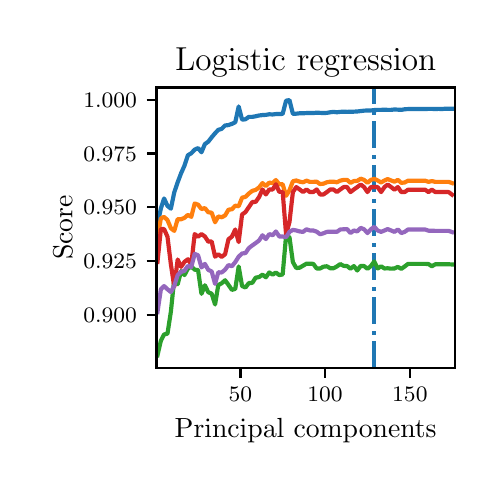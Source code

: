 \begingroup%
\makeatletter%
\begin{pgfpicture}%
\pgfpathrectangle{\pgfpointorigin}{\pgfqpoint{2.235in}{2.175in}}%
\pgfusepath{use as bounding box, clip}%
\begin{pgfscope}%
\pgfsetbuttcap%
\pgfsetmiterjoin%
\pgfsetlinewidth{0.0pt}%
\definecolor{currentstroke}{rgb}{1.0,1.0,1.0}%
\pgfsetstrokecolor{currentstroke}%
\pgfsetstrokeopacity{0.0}%
\pgfsetdash{}{0pt}%
\pgfpathmoveto{\pgfqpoint{-0.0in}{-0.0in}}%
\pgfpathlineto{\pgfqpoint{2.235in}{-0.0in}}%
\pgfpathlineto{\pgfqpoint{2.235in}{2.175in}}%
\pgfpathlineto{\pgfqpoint{-0.0in}{2.175in}}%
\pgfpathclose%
\pgfusepath{}%
\end{pgfscope}%
\begin{pgfscope}%
\pgfsetbuttcap%
\pgfsetmiterjoin%
\definecolor{currentfill}{rgb}{1.0,1.0,1.0}%
\pgfsetfillcolor{currentfill}%
\pgfsetlinewidth{0.0pt}%
\definecolor{currentstroke}{rgb}{0.0,0.0,0.0}%
\pgfsetstrokecolor{currentstroke}%
\pgfsetstrokeopacity{0.0}%
\pgfsetdash{}{0pt}%
\pgfpathmoveto{\pgfqpoint{0.644in}{0.474in}}%
\pgfpathlineto{\pgfqpoint{2.135in}{0.474in}}%
\pgfpathlineto{\pgfqpoint{2.135in}{1.876in}}%
\pgfpathlineto{\pgfqpoint{0.644in}{1.876in}}%
\pgfpathclose%
\pgfusepath{fill}%
\end{pgfscope}%
\begin{pgfscope}%
\pgfsetbuttcap%
\pgfsetroundjoin%
\definecolor{currentfill}{rgb}{0.0,0.0,0.0}%
\pgfsetfillcolor{currentfill}%
\pgfsetlinewidth{0.803pt}%
\definecolor{currentstroke}{rgb}{0.0,0.0,0.0}%
\pgfsetstrokecolor{currentstroke}%
\pgfsetdash{}{0pt}%
\pgfsys@defobject{currentmarker}{\pgfqpoint{0.0in}{-0.049in}}{\pgfqpoint{0.0in}{0.0in}}{%
\pgfpathmoveto{\pgfqpoint{0.0in}{0.0in}}%
\pgfpathlineto{\pgfqpoint{0.0in}{-0.049in}}%
\pgfusepath{stroke,fill}%
}%
\begin{pgfscope}%
\pgfsys@transformshift{1.064in}{0.474in}%
\pgfsys@useobject{currentmarker}{}%
\end{pgfscope}%
\end{pgfscope}%
\begin{pgfscope}%
\definecolor{textcolor}{rgb}{0.0,0.0,0.0}%
\pgfsetstrokecolor{textcolor}%
\pgfsetfillcolor{textcolor}%
\pgftext[x=1.064in,y=0.376in,,top]{\color{textcolor}\fontsize{8.0}{9.6}\bfseries\selectfont \(\displaystyle {50}\)}%
\end{pgfscope}%
\begin{pgfscope}%
\pgfsetbuttcap%
\pgfsetroundjoin%
\definecolor{currentfill}{rgb}{0.0,0.0,0.0}%
\pgfsetfillcolor{currentfill}%
\pgfsetlinewidth{0.803pt}%
\definecolor{currentstroke}{rgb}{0.0,0.0,0.0}%
\pgfsetstrokecolor{currentstroke}%
\pgfsetdash{}{0pt}%
\pgfsys@defobject{currentmarker}{\pgfqpoint{0.0in}{-0.049in}}{\pgfqpoint{0.0in}{0.0in}}{%
\pgfpathmoveto{\pgfqpoint{0.0in}{0.0in}}%
\pgfpathlineto{\pgfqpoint{0.0in}{-0.049in}}%
\pgfusepath{stroke,fill}%
}%
\begin{pgfscope}%
\pgfsys@transformshift{1.487in}{0.474in}%
\pgfsys@useobject{currentmarker}{}%
\end{pgfscope}%
\end{pgfscope}%
\begin{pgfscope}%
\definecolor{textcolor}{rgb}{0.0,0.0,0.0}%
\pgfsetstrokecolor{textcolor}%
\pgfsetfillcolor{textcolor}%
\pgftext[x=1.487in,y=0.376in,,top]{\color{textcolor}\fontsize{8.0}{9.6}\bfseries\selectfont \(\displaystyle {100}\)}%
\end{pgfscope}%
\begin{pgfscope}%
\pgfsetbuttcap%
\pgfsetroundjoin%
\definecolor{currentfill}{rgb}{0.0,0.0,0.0}%
\pgfsetfillcolor{currentfill}%
\pgfsetlinewidth{0.803pt}%
\definecolor{currentstroke}{rgb}{0.0,0.0,0.0}%
\pgfsetstrokecolor{currentstroke}%
\pgfsetdash{}{0pt}%
\pgfsys@defobject{currentmarker}{\pgfqpoint{0.0in}{-0.049in}}{\pgfqpoint{0.0in}{0.0in}}{%
\pgfpathmoveto{\pgfqpoint{0.0in}{0.0in}}%
\pgfpathlineto{\pgfqpoint{0.0in}{-0.049in}}%
\pgfusepath{stroke,fill}%
}%
\begin{pgfscope}%
\pgfsys@transformshift{1.911in}{0.474in}%
\pgfsys@useobject{currentmarker}{}%
\end{pgfscope}%
\end{pgfscope}%
\begin{pgfscope}%
\definecolor{textcolor}{rgb}{0.0,0.0,0.0}%
\pgfsetstrokecolor{textcolor}%
\pgfsetfillcolor{textcolor}%
\pgftext[x=1.911in,y=0.376in,,top]{\color{textcolor}\fontsize{8.0}{9.6}\bfseries\selectfont \(\displaystyle {150}\)}%
\end{pgfscope}%
\begin{pgfscope}%
\definecolor{textcolor}{rgb}{0.0,0.0,0.0}%
\pgfsetstrokecolor{textcolor}%
\pgfsetfillcolor{textcolor}%
\pgftext[x=1.39in,y=0.223in,,top]{\color{textcolor}\fontsize{10.0}{12.0}\selectfont Principal components}%
\end{pgfscope}%
\begin{pgfscope}%
\pgfsetbuttcap%
\pgfsetroundjoin%
\definecolor{currentfill}{rgb}{0.0,0.0,0.0}%
\pgfsetfillcolor{currentfill}%
\pgfsetlinewidth{0.803pt}%
\definecolor{currentstroke}{rgb}{0.0,0.0,0.0}%
\pgfsetstrokecolor{currentstroke}%
\pgfsetdash{}{0pt}%
\pgfsys@defobject{currentmarker}{\pgfqpoint{-0.049in}{0.0in}}{\pgfqpoint{-0.0in}{0.0in}}{%
\pgfpathmoveto{\pgfqpoint{-0.0in}{0.0in}}%
\pgfpathlineto{\pgfqpoint{-0.049in}{0.0in}}%
\pgfusepath{stroke,fill}%
}%
\begin{pgfscope}%
\pgfsys@transformshift{0.644in}{0.74in}%
\pgfsys@useobject{currentmarker}{}%
\end{pgfscope}%
\end{pgfscope}%
\begin{pgfscope}%
\definecolor{textcolor}{rgb}{0.0,0.0,0.0}%
\pgfsetstrokecolor{textcolor}%
\pgfsetfillcolor{textcolor}%
\pgftext[x=0.278in, y=0.702in, left, base]{\color{textcolor}\fontsize{8.0}{9.6}\bfseries\selectfont \(\displaystyle {0.900}\)}%
\end{pgfscope}%
\begin{pgfscope}%
\pgfsetbuttcap%
\pgfsetroundjoin%
\definecolor{currentfill}{rgb}{0.0,0.0,0.0}%
\pgfsetfillcolor{currentfill}%
\pgfsetlinewidth{0.803pt}%
\definecolor{currentstroke}{rgb}{0.0,0.0,0.0}%
\pgfsetstrokecolor{currentstroke}%
\pgfsetdash{}{0pt}%
\pgfsys@defobject{currentmarker}{\pgfqpoint{-0.049in}{0.0in}}{\pgfqpoint{-0.0in}{0.0in}}{%
\pgfpathmoveto{\pgfqpoint{-0.0in}{0.0in}}%
\pgfpathlineto{\pgfqpoint{-0.049in}{0.0in}}%
\pgfusepath{stroke,fill}%
}%
\begin{pgfscope}%
\pgfsys@transformshift{0.644in}{1.009in}%
\pgfsys@useobject{currentmarker}{}%
\end{pgfscope}%
\end{pgfscope}%
\begin{pgfscope}%
\definecolor{textcolor}{rgb}{0.0,0.0,0.0}%
\pgfsetstrokecolor{textcolor}%
\pgfsetfillcolor{textcolor}%
\pgftext[x=0.278in, y=0.97in, left, base]{\color{textcolor}\fontsize{8.0}{9.6}\bfseries\selectfont \(\displaystyle {0.925}\)}%
\end{pgfscope}%
\begin{pgfscope}%
\pgfsetbuttcap%
\pgfsetroundjoin%
\definecolor{currentfill}{rgb}{0.0,0.0,0.0}%
\pgfsetfillcolor{currentfill}%
\pgfsetlinewidth{0.803pt}%
\definecolor{currentstroke}{rgb}{0.0,0.0,0.0}%
\pgfsetstrokecolor{currentstroke}%
\pgfsetdash{}{0pt}%
\pgfsys@defobject{currentmarker}{\pgfqpoint{-0.049in}{0.0in}}{\pgfqpoint{-0.0in}{0.0in}}{%
\pgfpathmoveto{\pgfqpoint{-0.0in}{0.0in}}%
\pgfpathlineto{\pgfqpoint{-0.049in}{0.0in}}%
\pgfusepath{stroke,fill}%
}%
\begin{pgfscope}%
\pgfsys@transformshift{0.644in}{1.278in}%
\pgfsys@useobject{currentmarker}{}%
\end{pgfscope}%
\end{pgfscope}%
\begin{pgfscope}%
\definecolor{textcolor}{rgb}{0.0,0.0,0.0}%
\pgfsetstrokecolor{textcolor}%
\pgfsetfillcolor{textcolor}%
\pgftext[x=0.278in, y=1.239in, left, base]{\color{textcolor}\fontsize{8.0}{9.6}\bfseries\selectfont \(\displaystyle {0.950}\)}%
\end{pgfscope}%
\begin{pgfscope}%
\pgfsetbuttcap%
\pgfsetroundjoin%
\definecolor{currentfill}{rgb}{0.0,0.0,0.0}%
\pgfsetfillcolor{currentfill}%
\pgfsetlinewidth{0.803pt}%
\definecolor{currentstroke}{rgb}{0.0,0.0,0.0}%
\pgfsetstrokecolor{currentstroke}%
\pgfsetdash{}{0pt}%
\pgfsys@defobject{currentmarker}{\pgfqpoint{-0.049in}{0.0in}}{\pgfqpoint{-0.0in}{0.0in}}{%
\pgfpathmoveto{\pgfqpoint{-0.0in}{0.0in}}%
\pgfpathlineto{\pgfqpoint{-0.049in}{0.0in}}%
\pgfusepath{stroke,fill}%
}%
\begin{pgfscope}%
\pgfsys@transformshift{0.644in}{1.546in}%
\pgfsys@useobject{currentmarker}{}%
\end{pgfscope}%
\end{pgfscope}%
\begin{pgfscope}%
\definecolor{textcolor}{rgb}{0.0,0.0,0.0}%
\pgfsetstrokecolor{textcolor}%
\pgfsetfillcolor{textcolor}%
\pgftext[x=0.278in, y=1.508in, left, base]{\color{textcolor}\fontsize{8.0}{9.6}\bfseries\selectfont \(\displaystyle {0.975}\)}%
\end{pgfscope}%
\begin{pgfscope}%
\pgfsetbuttcap%
\pgfsetroundjoin%
\definecolor{currentfill}{rgb}{0.0,0.0,0.0}%
\pgfsetfillcolor{currentfill}%
\pgfsetlinewidth{0.803pt}%
\definecolor{currentstroke}{rgb}{0.0,0.0,0.0}%
\pgfsetstrokecolor{currentstroke}%
\pgfsetdash{}{0pt}%
\pgfsys@defobject{currentmarker}{\pgfqpoint{-0.049in}{0.0in}}{\pgfqpoint{-0.0in}{0.0in}}{%
\pgfpathmoveto{\pgfqpoint{-0.0in}{0.0in}}%
\pgfpathlineto{\pgfqpoint{-0.049in}{0.0in}}%
\pgfusepath{stroke,fill}%
}%
\begin{pgfscope}%
\pgfsys@transformshift{0.644in}{1.815in}%
\pgfsys@useobject{currentmarker}{}%
\end{pgfscope}%
\end{pgfscope}%
\begin{pgfscope}%
\definecolor{textcolor}{rgb}{0.0,0.0,0.0}%
\pgfsetstrokecolor{textcolor}%
\pgfsetfillcolor{textcolor}%
\pgftext[x=0.278in, y=1.777in, left, base]{\color{textcolor}\fontsize{8.0}{9.6}\bfseries\selectfont \(\displaystyle {1.000}\)}%
\end{pgfscope}%
\begin{pgfscope}%
\definecolor{textcolor}{rgb}{0.0,0.0,0.0}%
\pgfsetstrokecolor{textcolor}%
\pgfsetfillcolor{textcolor}%
\pgftext[x=0.223in,y=1.175in,,bottom,rotate=90.0]{\color{textcolor}\fontsize{10.0}{12.0}\selectfont Score}%
\end{pgfscope}%
\begin{pgfscope}%
\pgfpathrectangle{\pgfqpoint{0.644in}{0.474in}}{\pgfqpoint{1.491in}{1.403in}}%
\pgfusepath{clip}%
\pgfsetbuttcap%
\pgfsetroundjoin%
\pgfsetlinewidth{1.506pt}%
\definecolor{currentstroke}{rgb}{0.122,0.467,0.706}%
\pgfsetstrokecolor{currentstroke}%
\pgfsetdash{{9.6pt}{2.4pt}{1.5pt}{2.4pt}}{0.0pt}%
\pgfpathmoveto{\pgfqpoint{1.733in}{0.474in}}%
\pgfpathlineto{\pgfqpoint{1.733in}{1.876in}}%
\pgfusepath{stroke}%
\end{pgfscope}%
\begin{pgfscope}%
\pgfpathrectangle{\pgfqpoint{0.644in}{0.474in}}{\pgfqpoint{1.491in}{1.403in}}%
\pgfusepath{clip}%
\pgfsetrectcap%
\pgfsetroundjoin%
\pgfsetlinewidth{1.506pt}%
\definecolor{currentstroke}{rgb}{0.122,0.467,0.706}%
\pgfsetstrokecolor{currentstroke}%
\pgfsetdash{}{0pt}%
\pgfpathmoveto{\pgfqpoint{0.649in}{1.191in}}%
\pgfpathlineto{\pgfqpoint{0.666in}{1.271in}}%
\pgfpathlineto{\pgfqpoint{0.682in}{1.321in}}%
\pgfpathlineto{\pgfqpoint{0.699in}{1.284in}}%
\pgfpathlineto{\pgfqpoint{0.716in}{1.27in}}%
\pgfpathlineto{\pgfqpoint{0.733in}{1.352in}}%
\pgfpathlineto{\pgfqpoint{0.75in}{1.402in}}%
\pgfpathlineto{\pgfqpoint{0.767in}{1.447in}}%
\pgfpathlineto{\pgfqpoint{0.784in}{1.485in}}%
\pgfpathlineto{\pgfqpoint{0.801in}{1.537in}}%
\pgfpathlineto{\pgfqpoint{0.818in}{1.547in}}%
\pgfpathlineto{\pgfqpoint{0.835in}{1.565in}}%
\pgfpathlineto{\pgfqpoint{0.852in}{1.573in}}%
\pgfpathlineto{\pgfqpoint{0.869in}{1.552in}}%
\pgfpathlineto{\pgfqpoint{0.886in}{1.593in}}%
\pgfpathlineto{\pgfqpoint{0.903in}{1.605in}}%
\pgfpathlineto{\pgfqpoint{0.92in}{1.627in}}%
\pgfpathlineto{\pgfqpoint{0.937in}{1.647in}}%
\pgfpathlineto{\pgfqpoint{0.953in}{1.664in}}%
\pgfpathlineto{\pgfqpoint{0.97in}{1.669in}}%
\pgfpathlineto{\pgfqpoint{0.987in}{1.686in}}%
\pgfpathlineto{\pgfqpoint{1.004in}{1.688in}}%
\pgfpathlineto{\pgfqpoint{1.021in}{1.694in}}%
\pgfpathlineto{\pgfqpoint{1.038in}{1.702in}}%
\pgfpathlineto{\pgfqpoint{1.055in}{1.781in}}%
\pgfpathlineto{\pgfqpoint{1.072in}{1.715in}}%
\pgfpathlineto{\pgfqpoint{1.089in}{1.717in}}%
\pgfpathlineto{\pgfqpoint{1.106in}{1.729in}}%
\pgfpathlineto{\pgfqpoint{1.123in}{1.729in}}%
\pgfpathlineto{\pgfqpoint{1.14in}{1.732in}}%
\pgfpathlineto{\pgfqpoint{1.157in}{1.736in}}%
\pgfpathlineto{\pgfqpoint{1.174in}{1.738in}}%
\pgfpathlineto{\pgfqpoint{1.191in}{1.739in}}%
\pgfpathlineto{\pgfqpoint{1.208in}{1.742in}}%
\pgfpathlineto{\pgfqpoint{1.225in}{1.741in}}%
\pgfpathlineto{\pgfqpoint{1.241in}{1.743in}}%
\pgfpathlineto{\pgfqpoint{1.258in}{1.743in}}%
\pgfpathlineto{\pgfqpoint{1.275in}{1.744in}}%
\pgfpathlineto{\pgfqpoint{1.292in}{1.81in}}%
\pgfpathlineto{\pgfqpoint{1.309in}{1.813in}}%
\pgfpathlineto{\pgfqpoint{1.326in}{1.744in}}%
\pgfpathlineto{\pgfqpoint{1.343in}{1.745in}}%
\pgfpathlineto{\pgfqpoint{1.36in}{1.747in}}%
\pgfpathlineto{\pgfqpoint{1.377in}{1.747in}}%
\pgfpathlineto{\pgfqpoint{1.394in}{1.748in}}%
\pgfpathlineto{\pgfqpoint{1.411in}{1.748in}}%
\pgfpathlineto{\pgfqpoint{1.428in}{1.748in}}%
\pgfpathlineto{\pgfqpoint{1.445in}{1.75in}}%
\pgfpathlineto{\pgfqpoint{1.462in}{1.749in}}%
\pgfpathlineto{\pgfqpoint{1.479in}{1.748in}}%
\pgfpathlineto{\pgfqpoint{1.496in}{1.749in}}%
\pgfpathlineto{\pgfqpoint{1.513in}{1.752in}}%
\pgfpathlineto{\pgfqpoint{1.529in}{1.754in}}%
\pgfpathlineto{\pgfqpoint{1.546in}{1.752in}}%
\pgfpathlineto{\pgfqpoint{1.563in}{1.754in}}%
\pgfpathlineto{\pgfqpoint{1.58in}{1.755in}}%
\pgfpathlineto{\pgfqpoint{1.597in}{1.754in}}%
\pgfpathlineto{\pgfqpoint{1.614in}{1.755in}}%
\pgfpathlineto{\pgfqpoint{1.631in}{1.755in}}%
\pgfpathlineto{\pgfqpoint{1.648in}{1.756in}}%
\pgfpathlineto{\pgfqpoint{1.665in}{1.758in}}%
\pgfpathlineto{\pgfqpoint{1.682in}{1.76in}}%
\pgfpathlineto{\pgfqpoint{1.699in}{1.761in}}%
\pgfpathlineto{\pgfqpoint{1.716in}{1.761in}}%
\pgfpathlineto{\pgfqpoint{1.733in}{1.763in}}%
\pgfpathlineto{\pgfqpoint{1.75in}{1.764in}}%
\pgfpathlineto{\pgfqpoint{1.767in}{1.764in}}%
\pgfpathlineto{\pgfqpoint{1.784in}{1.765in}}%
\pgfpathlineto{\pgfqpoint{1.8in}{1.764in}}%
\pgfpathlineto{\pgfqpoint{1.817in}{1.764in}}%
\pgfpathlineto{\pgfqpoint{1.834in}{1.766in}}%
\pgfpathlineto{\pgfqpoint{1.851in}{1.765in}}%
\pgfpathlineto{\pgfqpoint{1.868in}{1.764in}}%
\pgfpathlineto{\pgfqpoint{1.885in}{1.767in}}%
\pgfpathlineto{\pgfqpoint{1.902in}{1.768in}}%
\pgfpathlineto{\pgfqpoint{1.919in}{1.768in}}%
\pgfpathlineto{\pgfqpoint{1.936in}{1.768in}}%
\pgfpathlineto{\pgfqpoint{1.953in}{1.768in}}%
\pgfpathlineto{\pgfqpoint{1.97in}{1.768in}}%
\pgfpathlineto{\pgfqpoint{1.987in}{1.768in}}%
\pgfpathlineto{\pgfqpoint{2.004in}{1.769in}}%
\pgfpathlineto{\pgfqpoint{2.021in}{1.769in}}%
\pgfpathlineto{\pgfqpoint{2.038in}{1.768in}}%
\pgfpathlineto{\pgfqpoint{2.055in}{1.769in}}%
\pgfpathlineto{\pgfqpoint{2.072in}{1.768in}}%
\pgfpathlineto{\pgfqpoint{2.088in}{1.77in}}%
\pgfpathlineto{\pgfqpoint{2.105in}{1.77in}}%
\pgfpathlineto{\pgfqpoint{2.122in}{1.77in}}%
\pgfusepath{stroke}%
\end{pgfscope}%
\begin{pgfscope}%
\pgfpathrectangle{\pgfqpoint{0.644in}{0.474in}}{\pgfqpoint{1.491in}{1.403in}}%
\pgfusepath{clip}%
\pgfsetrectcap%
\pgfsetroundjoin%
\pgfsetlinewidth{1.506pt}%
\definecolor{currentstroke}{rgb}{1.0,0.498,0.055}%
\pgfsetstrokecolor{currentstroke}%
\pgfsetdash{}{0pt}%
\pgfpathmoveto{\pgfqpoint{0.649in}{1.127in}}%
\pgfpathlineto{\pgfqpoint{0.666in}{1.221in}}%
\pgfpathlineto{\pgfqpoint{0.682in}{1.229in}}%
\pgfpathlineto{\pgfqpoint{0.699in}{1.213in}}%
\pgfpathlineto{\pgfqpoint{0.716in}{1.172in}}%
\pgfpathlineto{\pgfqpoint{0.733in}{1.159in}}%
\pgfpathlineto{\pgfqpoint{0.75in}{1.218in}}%
\pgfpathlineto{\pgfqpoint{0.767in}{1.217in}}%
\pgfpathlineto{\pgfqpoint{0.784in}{1.224in}}%
\pgfpathlineto{\pgfqpoint{0.801in}{1.239in}}%
\pgfpathlineto{\pgfqpoint{0.818in}{1.229in}}%
\pgfpathlineto{\pgfqpoint{0.835in}{1.296in}}%
\pgfpathlineto{\pgfqpoint{0.852in}{1.29in}}%
\pgfpathlineto{\pgfqpoint{0.869in}{1.268in}}%
\pgfpathlineto{\pgfqpoint{0.886in}{1.273in}}%
\pgfpathlineto{\pgfqpoint{0.903in}{1.252in}}%
\pgfpathlineto{\pgfqpoint{0.92in}{1.25in}}%
\pgfpathlineto{\pgfqpoint{0.937in}{1.202in}}%
\pgfpathlineto{\pgfqpoint{0.953in}{1.231in}}%
\pgfpathlineto{\pgfqpoint{0.97in}{1.227in}}%
\pgfpathlineto{\pgfqpoint{0.987in}{1.236in}}%
\pgfpathlineto{\pgfqpoint{1.004in}{1.265in}}%
\pgfpathlineto{\pgfqpoint{1.021in}{1.267in}}%
\pgfpathlineto{\pgfqpoint{1.038in}{1.285in}}%
\pgfpathlineto{\pgfqpoint{1.055in}{1.282in}}%
\pgfpathlineto{\pgfqpoint{1.072in}{1.325in}}%
\pgfpathlineto{\pgfqpoint{1.089in}{1.329in}}%
\pgfpathlineto{\pgfqpoint{1.106in}{1.346in}}%
\pgfpathlineto{\pgfqpoint{1.123in}{1.359in}}%
\pgfpathlineto{\pgfqpoint{1.14in}{1.364in}}%
\pgfpathlineto{\pgfqpoint{1.157in}{1.376in}}%
\pgfpathlineto{\pgfqpoint{1.174in}{1.398in}}%
\pgfpathlineto{\pgfqpoint{1.191in}{1.383in}}%
\pgfpathlineto{\pgfqpoint{1.208in}{1.4in}}%
\pgfpathlineto{\pgfqpoint{1.225in}{1.398in}}%
\pgfpathlineto{\pgfqpoint{1.241in}{1.413in}}%
\pgfpathlineto{\pgfqpoint{1.258in}{1.392in}}%
\pgfpathlineto{\pgfqpoint{1.275in}{1.392in}}%
\pgfpathlineto{\pgfqpoint{1.292in}{1.334in}}%
\pgfpathlineto{\pgfqpoint{1.309in}{1.362in}}%
\pgfpathlineto{\pgfqpoint{1.326in}{1.407in}}%
\pgfpathlineto{\pgfqpoint{1.343in}{1.411in}}%
\pgfpathlineto{\pgfqpoint{1.36in}{1.405in}}%
\pgfpathlineto{\pgfqpoint{1.377in}{1.402in}}%
\pgfpathlineto{\pgfqpoint{1.394in}{1.41in}}%
\pgfpathlineto{\pgfqpoint{1.411in}{1.404in}}%
\pgfpathlineto{\pgfqpoint{1.428in}{1.404in}}%
\pgfpathlineto{\pgfqpoint{1.445in}{1.405in}}%
\pgfpathlineto{\pgfqpoint{1.462in}{1.393in}}%
\pgfpathlineto{\pgfqpoint{1.479in}{1.395in}}%
\pgfpathlineto{\pgfqpoint{1.496in}{1.402in}}%
\pgfpathlineto{\pgfqpoint{1.513in}{1.405in}}%
\pgfpathlineto{\pgfqpoint{1.529in}{1.405in}}%
\pgfpathlineto{\pgfqpoint{1.546in}{1.402in}}%
\pgfpathlineto{\pgfqpoint{1.563in}{1.41in}}%
\pgfpathlineto{\pgfqpoint{1.58in}{1.414in}}%
\pgfpathlineto{\pgfqpoint{1.597in}{1.414in}}%
\pgfpathlineto{\pgfqpoint{1.614in}{1.399in}}%
\pgfpathlineto{\pgfqpoint{1.631in}{1.408in}}%
\pgfpathlineto{\pgfqpoint{1.648in}{1.409in}}%
\pgfpathlineto{\pgfqpoint{1.665in}{1.42in}}%
\pgfpathlineto{\pgfqpoint{1.682in}{1.414in}}%
\pgfpathlineto{\pgfqpoint{1.699in}{1.399in}}%
\pgfpathlineto{\pgfqpoint{1.716in}{1.414in}}%
\pgfpathlineto{\pgfqpoint{1.733in}{1.419in}}%
\pgfpathlineto{\pgfqpoint{1.75in}{1.411in}}%
\pgfpathlineto{\pgfqpoint{1.767in}{1.401in}}%
\pgfpathlineto{\pgfqpoint{1.784in}{1.411in}}%
\pgfpathlineto{\pgfqpoint{1.8in}{1.418in}}%
\pgfpathlineto{\pgfqpoint{1.817in}{1.411in}}%
\pgfpathlineto{\pgfqpoint{1.834in}{1.405in}}%
\pgfpathlineto{\pgfqpoint{1.851in}{1.414in}}%
\pgfpathlineto{\pgfqpoint{1.868in}{1.399in}}%
\pgfpathlineto{\pgfqpoint{1.885in}{1.401in}}%
\pgfpathlineto{\pgfqpoint{1.902in}{1.41in}}%
\pgfpathlineto{\pgfqpoint{1.919in}{1.41in}}%
\pgfpathlineto{\pgfqpoint{1.936in}{1.41in}}%
\pgfpathlineto{\pgfqpoint{1.953in}{1.41in}}%
\pgfpathlineto{\pgfqpoint{1.97in}{1.41in}}%
\pgfpathlineto{\pgfqpoint{1.987in}{1.41in}}%
\pgfpathlineto{\pgfqpoint{2.004in}{1.404in}}%
\pgfpathlineto{\pgfqpoint{2.021in}{1.408in}}%
\pgfpathlineto{\pgfqpoint{2.038in}{1.404in}}%
\pgfpathlineto{\pgfqpoint{2.055in}{1.404in}}%
\pgfpathlineto{\pgfqpoint{2.072in}{1.404in}}%
\pgfpathlineto{\pgfqpoint{2.088in}{1.404in}}%
\pgfpathlineto{\pgfqpoint{2.105in}{1.404in}}%
\pgfpathlineto{\pgfqpoint{2.122in}{1.398in}}%
\pgfusepath{stroke}%
\end{pgfscope}%
\begin{pgfscope}%
\pgfpathrectangle{\pgfqpoint{0.644in}{0.474in}}{\pgfqpoint{1.491in}{1.403in}}%
\pgfusepath{clip}%
\pgfsetrectcap%
\pgfsetroundjoin%
\pgfsetlinewidth{1.506pt}%
\definecolor{currentstroke}{rgb}{0.173,0.627,0.173}%
\pgfsetstrokecolor{currentstroke}%
\pgfsetdash{}{0pt}%
\pgfpathmoveto{\pgfqpoint{0.649in}{0.537in}}%
\pgfpathlineto{\pgfqpoint{0.666in}{0.61in}}%
\pgfpathlineto{\pgfqpoint{0.682in}{0.641in}}%
\pgfpathlineto{\pgfqpoint{0.699in}{0.645in}}%
\pgfpathlineto{\pgfqpoint{0.716in}{0.755in}}%
\pgfpathlineto{\pgfqpoint{0.733in}{0.92in}}%
\pgfpathlineto{\pgfqpoint{0.75in}{0.892in}}%
\pgfpathlineto{\pgfqpoint{0.767in}{0.958in}}%
\pgfpathlineto{\pgfqpoint{0.784in}{0.938in}}%
\pgfpathlineto{\pgfqpoint{0.801in}{0.97in}}%
\pgfpathlineto{\pgfqpoint{0.818in}{0.981in}}%
\pgfpathlineto{\pgfqpoint{0.835in}{0.965in}}%
\pgfpathlineto{\pgfqpoint{0.852in}{0.963in}}%
\pgfpathlineto{\pgfqpoint{0.869in}{0.844in}}%
\pgfpathlineto{\pgfqpoint{0.886in}{0.887in}}%
\pgfpathlineto{\pgfqpoint{0.903in}{0.852in}}%
\pgfpathlineto{\pgfqpoint{0.92in}{0.845in}}%
\pgfpathlineto{\pgfqpoint{0.937in}{0.791in}}%
\pgfpathlineto{\pgfqpoint{0.953in}{0.888in}}%
\pgfpathlineto{\pgfqpoint{0.97in}{0.897in}}%
\pgfpathlineto{\pgfqpoint{0.987in}{0.912in}}%
\pgfpathlineto{\pgfqpoint{1.004in}{0.889in}}%
\pgfpathlineto{\pgfqpoint{1.021in}{0.864in}}%
\pgfpathlineto{\pgfqpoint{1.038in}{0.869in}}%
\pgfpathlineto{\pgfqpoint{1.055in}{0.981in}}%
\pgfpathlineto{\pgfqpoint{1.072in}{0.883in}}%
\pgfpathlineto{\pgfqpoint{1.089in}{0.876in}}%
\pgfpathlineto{\pgfqpoint{1.106in}{0.898in}}%
\pgfpathlineto{\pgfqpoint{1.123in}{0.899in}}%
\pgfpathlineto{\pgfqpoint{1.14in}{0.925in}}%
\pgfpathlineto{\pgfqpoint{1.157in}{0.928in}}%
\pgfpathlineto{\pgfqpoint{1.174in}{0.94in}}%
\pgfpathlineto{\pgfqpoint{1.191in}{0.927in}}%
\pgfpathlineto{\pgfqpoint{1.208in}{0.951in}}%
\pgfpathlineto{\pgfqpoint{1.225in}{0.94in}}%
\pgfpathlineto{\pgfqpoint{1.241in}{0.951in}}%
\pgfpathlineto{\pgfqpoint{1.258in}{0.938in}}%
\pgfpathlineto{\pgfqpoint{1.275in}{0.941in}}%
\pgfpathlineto{\pgfqpoint{1.292in}{1.135in}}%
\pgfpathlineto{\pgfqpoint{1.309in}{1.127in}}%
\pgfpathlineto{\pgfqpoint{1.326in}{1.003in}}%
\pgfpathlineto{\pgfqpoint{1.343in}{0.973in}}%
\pgfpathlineto{\pgfqpoint{1.36in}{0.975in}}%
\pgfpathlineto{\pgfqpoint{1.377in}{0.985in}}%
\pgfpathlineto{\pgfqpoint{1.394in}{0.995in}}%
\pgfpathlineto{\pgfqpoint{1.411in}{0.995in}}%
\pgfpathlineto{\pgfqpoint{1.428in}{0.994in}}%
\pgfpathlineto{\pgfqpoint{1.445in}{0.971in}}%
\pgfpathlineto{\pgfqpoint{1.462in}{0.971in}}%
\pgfpathlineto{\pgfqpoint{1.479in}{0.98in}}%
\pgfpathlineto{\pgfqpoint{1.496in}{0.982in}}%
\pgfpathlineto{\pgfqpoint{1.513in}{0.972in}}%
\pgfpathlineto{\pgfqpoint{1.529in}{0.972in}}%
\pgfpathlineto{\pgfqpoint{1.546in}{0.981in}}%
\pgfpathlineto{\pgfqpoint{1.563in}{0.993in}}%
\pgfpathlineto{\pgfqpoint{1.58in}{0.984in}}%
\pgfpathlineto{\pgfqpoint{1.597in}{0.983in}}%
\pgfpathlineto{\pgfqpoint{1.614in}{0.97in}}%
\pgfpathlineto{\pgfqpoint{1.631in}{0.983in}}%
\pgfpathlineto{\pgfqpoint{1.648in}{0.961in}}%
\pgfpathlineto{\pgfqpoint{1.665in}{0.984in}}%
\pgfpathlineto{\pgfqpoint{1.682in}{0.983in}}%
\pgfpathlineto{\pgfqpoint{1.699in}{0.969in}}%
\pgfpathlineto{\pgfqpoint{1.716in}{0.983in}}%
\pgfpathlineto{\pgfqpoint{1.733in}{1.006in}}%
\pgfpathlineto{\pgfqpoint{1.75in}{0.971in}}%
\pgfpathlineto{\pgfqpoint{1.767in}{0.982in}}%
\pgfpathlineto{\pgfqpoint{1.784in}{0.971in}}%
\pgfpathlineto{\pgfqpoint{1.8in}{0.972in}}%
\pgfpathlineto{\pgfqpoint{1.817in}{0.97in}}%
\pgfpathlineto{\pgfqpoint{1.834in}{0.971in}}%
\pgfpathlineto{\pgfqpoint{1.851in}{0.979in}}%
\pgfpathlineto{\pgfqpoint{1.868in}{0.969in}}%
\pgfpathlineto{\pgfqpoint{1.885in}{0.981in}}%
\pgfpathlineto{\pgfqpoint{1.902in}{0.994in}}%
\pgfpathlineto{\pgfqpoint{1.919in}{0.994in}}%
\pgfpathlineto{\pgfqpoint{1.936in}{0.994in}}%
\pgfpathlineto{\pgfqpoint{1.953in}{0.994in}}%
\pgfpathlineto{\pgfqpoint{1.97in}{0.994in}}%
\pgfpathlineto{\pgfqpoint{1.987in}{0.994in}}%
\pgfpathlineto{\pgfqpoint{2.004in}{0.993in}}%
\pgfpathlineto{\pgfqpoint{2.021in}{0.982in}}%
\pgfpathlineto{\pgfqpoint{2.038in}{0.992in}}%
\pgfpathlineto{\pgfqpoint{2.055in}{0.992in}}%
\pgfpathlineto{\pgfqpoint{2.072in}{0.992in}}%
\pgfpathlineto{\pgfqpoint{2.088in}{0.992in}}%
\pgfpathlineto{\pgfqpoint{2.105in}{0.992in}}%
\pgfpathlineto{\pgfqpoint{2.122in}{0.991in}}%
\pgfusepath{stroke}%
\end{pgfscope}%
\begin{pgfscope}%
\pgfpathrectangle{\pgfqpoint{0.644in}{0.474in}}{\pgfqpoint{1.491in}{1.403in}}%
\pgfusepath{clip}%
\pgfsetrectcap%
\pgfsetroundjoin%
\pgfsetlinewidth{1.506pt}%
\definecolor{currentstroke}{rgb}{0.839,0.153,0.157}%
\pgfsetstrokecolor{currentstroke}%
\pgfsetdash{}{0pt}%
\pgfpathmoveto{\pgfqpoint{0.649in}{1.004in}}%
\pgfpathlineto{\pgfqpoint{0.666in}{1.168in}}%
\pgfpathlineto{\pgfqpoint{0.682in}{1.168in}}%
\pgfpathlineto{\pgfqpoint{0.699in}{1.13in}}%
\pgfpathlineto{\pgfqpoint{0.716in}{0.992in}}%
\pgfpathlineto{\pgfqpoint{0.733in}{0.879in}}%
\pgfpathlineto{\pgfqpoint{0.75in}{1.016in}}%
\pgfpathlineto{\pgfqpoint{0.767in}{0.979in}}%
\pgfpathlineto{\pgfqpoint{0.784in}{1.004in}}%
\pgfpathlineto{\pgfqpoint{0.801in}{1.017in}}%
\pgfpathlineto{\pgfqpoint{0.818in}{0.991in}}%
\pgfpathlineto{\pgfqpoint{0.835in}{1.143in}}%
\pgfpathlineto{\pgfqpoint{0.852in}{1.13in}}%
\pgfpathlineto{\pgfqpoint{0.869in}{1.143in}}%
\pgfpathlineto{\pgfqpoint{0.886in}{1.131in}}%
\pgfpathlineto{\pgfqpoint{0.903in}{1.105in}}%
\pgfpathlineto{\pgfqpoint{0.92in}{1.106in}}%
\pgfpathlineto{\pgfqpoint{0.937in}{1.03in}}%
\pgfpathlineto{\pgfqpoint{0.953in}{1.042in}}%
\pgfpathlineto{\pgfqpoint{0.97in}{1.029in}}%
\pgfpathlineto{\pgfqpoint{0.987in}{1.042in}}%
\pgfpathlineto{\pgfqpoint{1.004in}{1.117in}}%
\pgfpathlineto{\pgfqpoint{1.021in}{1.13in}}%
\pgfpathlineto{\pgfqpoint{1.038in}{1.166in}}%
\pgfpathlineto{\pgfqpoint{1.055in}{1.103in}}%
\pgfpathlineto{\pgfqpoint{1.072in}{1.241in}}%
\pgfpathlineto{\pgfqpoint{1.089in}{1.253in}}%
\pgfpathlineto{\pgfqpoint{1.106in}{1.278in}}%
\pgfpathlineto{\pgfqpoint{1.123in}{1.303in}}%
\pgfpathlineto{\pgfqpoint{1.14in}{1.304in}}%
\pgfpathlineto{\pgfqpoint{1.157in}{1.328in}}%
\pgfpathlineto{\pgfqpoint{1.174in}{1.366in}}%
\pgfpathlineto{\pgfqpoint{1.191in}{1.341in}}%
\pgfpathlineto{\pgfqpoint{1.208in}{1.366in}}%
\pgfpathlineto{\pgfqpoint{1.225in}{1.366in}}%
\pgfpathlineto{\pgfqpoint{1.241in}{1.392in}}%
\pgfpathlineto{\pgfqpoint{1.258in}{1.354in}}%
\pgfpathlineto{\pgfqpoint{1.275in}{1.354in}}%
\pgfpathlineto{\pgfqpoint{1.292in}{1.141in}}%
\pgfpathlineto{\pgfqpoint{1.309in}{1.203in}}%
\pgfpathlineto{\pgfqpoint{1.326in}{1.353in}}%
\pgfpathlineto{\pgfqpoint{1.343in}{1.378in}}%
\pgfpathlineto{\pgfqpoint{1.36in}{1.366in}}%
\pgfpathlineto{\pgfqpoint{1.377in}{1.353in}}%
\pgfpathlineto{\pgfqpoint{1.394in}{1.366in}}%
\pgfpathlineto{\pgfqpoint{1.411in}{1.353in}}%
\pgfpathlineto{\pgfqpoint{1.428in}{1.353in}}%
\pgfpathlineto{\pgfqpoint{1.445in}{1.366in}}%
\pgfpathlineto{\pgfqpoint{1.462in}{1.341in}}%
\pgfpathlineto{\pgfqpoint{1.479in}{1.341in}}%
\pgfpathlineto{\pgfqpoint{1.496in}{1.353in}}%
\pgfpathlineto{\pgfqpoint{1.513in}{1.366in}}%
\pgfpathlineto{\pgfqpoint{1.529in}{1.366in}}%
\pgfpathlineto{\pgfqpoint{1.546in}{1.353in}}%
\pgfpathlineto{\pgfqpoint{1.563in}{1.366in}}%
\pgfpathlineto{\pgfqpoint{1.58in}{1.378in}}%
\pgfpathlineto{\pgfqpoint{1.597in}{1.378in}}%
\pgfpathlineto{\pgfqpoint{1.614in}{1.353in}}%
\pgfpathlineto{\pgfqpoint{1.631in}{1.366in}}%
\pgfpathlineto{\pgfqpoint{1.648in}{1.378in}}%
\pgfpathlineto{\pgfqpoint{1.665in}{1.391in}}%
\pgfpathlineto{\pgfqpoint{1.682in}{1.378in}}%
\pgfpathlineto{\pgfqpoint{1.699in}{1.353in}}%
\pgfpathlineto{\pgfqpoint{1.716in}{1.378in}}%
\pgfpathlineto{\pgfqpoint{1.733in}{1.378in}}%
\pgfpathlineto{\pgfqpoint{1.75in}{1.378in}}%
\pgfpathlineto{\pgfqpoint{1.767in}{1.353in}}%
\pgfpathlineto{\pgfqpoint{1.784in}{1.378in}}%
\pgfpathlineto{\pgfqpoint{1.8in}{1.391in}}%
\pgfpathlineto{\pgfqpoint{1.817in}{1.378in}}%
\pgfpathlineto{\pgfqpoint{1.834in}{1.365in}}%
\pgfpathlineto{\pgfqpoint{1.851in}{1.378in}}%
\pgfpathlineto{\pgfqpoint{1.868in}{1.353in}}%
\pgfpathlineto{\pgfqpoint{1.885in}{1.353in}}%
\pgfpathlineto{\pgfqpoint{1.902in}{1.365in}}%
\pgfpathlineto{\pgfqpoint{1.919in}{1.365in}}%
\pgfpathlineto{\pgfqpoint{1.936in}{1.365in}}%
\pgfpathlineto{\pgfqpoint{1.953in}{1.365in}}%
\pgfpathlineto{\pgfqpoint{1.97in}{1.365in}}%
\pgfpathlineto{\pgfqpoint{1.987in}{1.365in}}%
\pgfpathlineto{\pgfqpoint{2.004in}{1.353in}}%
\pgfpathlineto{\pgfqpoint{2.021in}{1.365in}}%
\pgfpathlineto{\pgfqpoint{2.038in}{1.353in}}%
\pgfpathlineto{\pgfqpoint{2.055in}{1.353in}}%
\pgfpathlineto{\pgfqpoint{2.072in}{1.353in}}%
\pgfpathlineto{\pgfqpoint{2.088in}{1.353in}}%
\pgfpathlineto{\pgfqpoint{2.105in}{1.353in}}%
\pgfpathlineto{\pgfqpoint{2.122in}{1.34in}}%
\pgfusepath{stroke}%
\end{pgfscope}%
\begin{pgfscope}%
\pgfpathrectangle{\pgfqpoint{0.644in}{0.474in}}{\pgfqpoint{1.491in}{1.403in}}%
\pgfusepath{clip}%
\pgfsetrectcap%
\pgfsetroundjoin%
\pgfsetlinewidth{1.506pt}%
\definecolor{currentstroke}{rgb}{0.58,0.404,0.741}%
\pgfsetstrokecolor{currentstroke}%
\pgfsetdash{}{0pt}%
\pgfpathmoveto{\pgfqpoint{0.649in}{0.753in}}%
\pgfpathlineto{\pgfqpoint{0.666in}{0.867in}}%
\pgfpathlineto{\pgfqpoint{0.682in}{0.883in}}%
\pgfpathlineto{\pgfqpoint{0.699in}{0.867in}}%
\pgfpathlineto{\pgfqpoint{0.716in}{0.853in}}%
\pgfpathlineto{\pgfqpoint{0.733in}{0.885in}}%
\pgfpathlineto{\pgfqpoint{0.75in}{0.938in}}%
\pgfpathlineto{\pgfqpoint{0.767in}{0.954in}}%
\pgfpathlineto{\pgfqpoint{0.784in}{0.959in}}%
\pgfpathlineto{\pgfqpoint{0.801in}{0.984in}}%
\pgfpathlineto{\pgfqpoint{0.818in}{0.978in}}%
\pgfpathlineto{\pgfqpoint{0.835in}{1.044in}}%
\pgfpathlineto{\pgfqpoint{0.852in}{1.037in}}%
\pgfpathlineto{\pgfqpoint{0.869in}{0.976in}}%
\pgfpathlineto{\pgfqpoint{0.886in}{0.994in}}%
\pgfpathlineto{\pgfqpoint{0.903in}{0.964in}}%
\pgfpathlineto{\pgfqpoint{0.92in}{0.956in}}%
\pgfpathlineto{\pgfqpoint{0.937in}{0.894in}}%
\pgfpathlineto{\pgfqpoint{0.953in}{0.952in}}%
\pgfpathlineto{\pgfqpoint{0.97in}{0.951in}}%
\pgfpathlineto{\pgfqpoint{0.987in}{0.965in}}%
\pgfpathlineto{\pgfqpoint{1.004in}{0.988in}}%
\pgfpathlineto{\pgfqpoint{1.021in}{0.982in}}%
\pgfpathlineto{\pgfqpoint{1.038in}{1.003in}}%
\pgfpathlineto{\pgfqpoint{1.055in}{1.03in}}%
\pgfpathlineto{\pgfqpoint{1.072in}{1.046in}}%
\pgfpathlineto{\pgfqpoint{1.089in}{1.048in}}%
\pgfpathlineto{\pgfqpoint{1.106in}{1.073in}}%
\pgfpathlineto{\pgfqpoint{1.123in}{1.086in}}%
\pgfpathlineto{\pgfqpoint{1.14in}{1.098in}}%
\pgfpathlineto{\pgfqpoint{1.157in}{1.111in}}%
\pgfpathlineto{\pgfqpoint{1.174in}{1.137in}}%
\pgfpathlineto{\pgfqpoint{1.191in}{1.118in}}%
\pgfpathlineto{\pgfqpoint{1.208in}{1.143in}}%
\pgfpathlineto{\pgfqpoint{1.225in}{1.137in}}%
\pgfpathlineto{\pgfqpoint{1.241in}{1.156in}}%
\pgfpathlineto{\pgfqpoint{1.258in}{1.131in}}%
\pgfpathlineto{\pgfqpoint{1.275in}{1.131in}}%
\pgfpathlineto{\pgfqpoint{1.292in}{1.127in}}%
\pgfpathlineto{\pgfqpoint{1.309in}{1.154in}}%
\pgfpathlineto{\pgfqpoint{1.326in}{1.164in}}%
\pgfpathlineto{\pgfqpoint{1.343in}{1.161in}}%
\pgfpathlineto{\pgfqpoint{1.36in}{1.156in}}%
\pgfpathlineto{\pgfqpoint{1.377in}{1.154in}}%
\pgfpathlineto{\pgfqpoint{1.394in}{1.167in}}%
\pgfpathlineto{\pgfqpoint{1.411in}{1.161in}}%
\pgfpathlineto{\pgfqpoint{1.428in}{1.161in}}%
\pgfpathlineto{\pgfqpoint{1.445in}{1.155in}}%
\pgfpathlineto{\pgfqpoint{1.462in}{1.142in}}%
\pgfpathlineto{\pgfqpoint{1.479in}{1.147in}}%
\pgfpathlineto{\pgfqpoint{1.496in}{1.154in}}%
\pgfpathlineto{\pgfqpoint{1.513in}{1.155in}}%
\pgfpathlineto{\pgfqpoint{1.529in}{1.155in}}%
\pgfpathlineto{\pgfqpoint{1.546in}{1.154in}}%
\pgfpathlineto{\pgfqpoint{1.563in}{1.166in}}%
\pgfpathlineto{\pgfqpoint{1.58in}{1.167in}}%
\pgfpathlineto{\pgfqpoint{1.597in}{1.168in}}%
\pgfpathlineto{\pgfqpoint{1.614in}{1.148in}}%
\pgfpathlineto{\pgfqpoint{1.631in}{1.161in}}%
\pgfpathlineto{\pgfqpoint{1.648in}{1.156in}}%
\pgfpathlineto{\pgfqpoint{1.665in}{1.174in}}%
\pgfpathlineto{\pgfqpoint{1.682in}{1.167in}}%
\pgfpathlineto{\pgfqpoint{1.699in}{1.148in}}%
\pgfpathlineto{\pgfqpoint{1.716in}{1.167in}}%
\pgfpathlineto{\pgfqpoint{1.733in}{1.179in}}%
\pgfpathlineto{\pgfqpoint{1.75in}{1.161in}}%
\pgfpathlineto{\pgfqpoint{1.767in}{1.154in}}%
\pgfpathlineto{\pgfqpoint{1.784in}{1.161in}}%
\pgfpathlineto{\pgfqpoint{1.8in}{1.168in}}%
\pgfpathlineto{\pgfqpoint{1.817in}{1.161in}}%
\pgfpathlineto{\pgfqpoint{1.834in}{1.154in}}%
\pgfpathlineto{\pgfqpoint{1.851in}{1.166in}}%
\pgfpathlineto{\pgfqpoint{1.868in}{1.148in}}%
\pgfpathlineto{\pgfqpoint{1.885in}{1.154in}}%
\pgfpathlineto{\pgfqpoint{1.902in}{1.166in}}%
\pgfpathlineto{\pgfqpoint{1.919in}{1.166in}}%
\pgfpathlineto{\pgfqpoint{1.936in}{1.166in}}%
\pgfpathlineto{\pgfqpoint{1.953in}{1.166in}}%
\pgfpathlineto{\pgfqpoint{1.97in}{1.166in}}%
\pgfpathlineto{\pgfqpoint{1.987in}{1.166in}}%
\pgfpathlineto{\pgfqpoint{2.004in}{1.16in}}%
\pgfpathlineto{\pgfqpoint{2.021in}{1.16in}}%
\pgfpathlineto{\pgfqpoint{2.038in}{1.159in}}%
\pgfpathlineto{\pgfqpoint{2.055in}{1.159in}}%
\pgfpathlineto{\pgfqpoint{2.072in}{1.159in}}%
\pgfpathlineto{\pgfqpoint{2.088in}{1.159in}}%
\pgfpathlineto{\pgfqpoint{2.105in}{1.159in}}%
\pgfpathlineto{\pgfqpoint{2.122in}{1.153in}}%
\pgfusepath{stroke}%
\end{pgfscope}%
\begin{pgfscope}%
\pgfsetrectcap%
\pgfsetmiterjoin%
\pgfsetlinewidth{0.803pt}%
\definecolor{currentstroke}{rgb}{0.0,0.0,0.0}%
\pgfsetstrokecolor{currentstroke}%
\pgfsetdash{}{0pt}%
\pgfpathmoveto{\pgfqpoint{0.644in}{0.474in}}%
\pgfpathlineto{\pgfqpoint{0.644in}{1.876in}}%
\pgfusepath{stroke}%
\end{pgfscope}%
\begin{pgfscope}%
\pgfsetrectcap%
\pgfsetmiterjoin%
\pgfsetlinewidth{0.803pt}%
\definecolor{currentstroke}{rgb}{0.0,0.0,0.0}%
\pgfsetstrokecolor{currentstroke}%
\pgfsetdash{}{0pt}%
\pgfpathmoveto{\pgfqpoint{2.135in}{0.474in}}%
\pgfpathlineto{\pgfqpoint{2.135in}{1.876in}}%
\pgfusepath{stroke}%
\end{pgfscope}%
\begin{pgfscope}%
\pgfsetrectcap%
\pgfsetmiterjoin%
\pgfsetlinewidth{0.803pt}%
\definecolor{currentstroke}{rgb}{0.0,0.0,0.0}%
\pgfsetstrokecolor{currentstroke}%
\pgfsetdash{}{0pt}%
\pgfpathmoveto{\pgfqpoint{0.644in}{0.474in}}%
\pgfpathlineto{\pgfqpoint{2.135in}{0.474in}}%
\pgfusepath{stroke}%
\end{pgfscope}%
\begin{pgfscope}%
\pgfsetrectcap%
\pgfsetmiterjoin%
\pgfsetlinewidth{0.803pt}%
\definecolor{currentstroke}{rgb}{0.0,0.0,0.0}%
\pgfsetstrokecolor{currentstroke}%
\pgfsetdash{}{0pt}%
\pgfpathmoveto{\pgfqpoint{0.644in}{1.876in}}%
\pgfpathlineto{\pgfqpoint{2.135in}{1.876in}}%
\pgfusepath{stroke}%
\end{pgfscope}%
\begin{pgfscope}%
\definecolor{textcolor}{rgb}{0.0,0.0,0.0}%
\pgfsetstrokecolor{textcolor}%
\pgfsetfillcolor{textcolor}%
\pgftext[x=1.39in,y=1.96in,,base]{\color{textcolor}\fontsize{12.0}{14.4}\selectfont Logistic regression}%
\end{pgfscope}%
\end{pgfpicture}%
\makeatother%
\endgroup%
